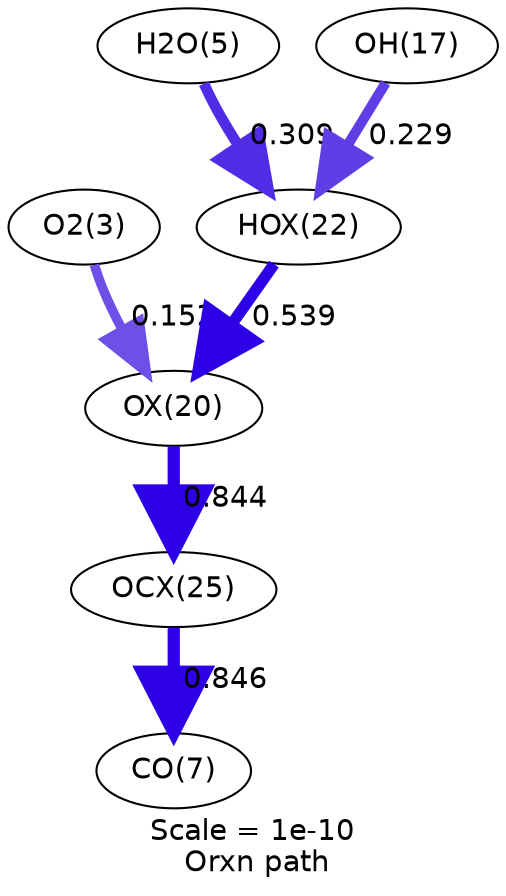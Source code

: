 digraph reaction_paths {
center=1;
s4 -> s24[fontname="Helvetica", style="setlinewidth(4.58)", arrowsize=2.29, color="0.7, 0.652, 0.9"
, label=" 0.152"];
s26 -> s24[fontname="Helvetica", style="setlinewidth(5.53)", arrowsize=2.77, color="0.7, 1.04, 0.9"
, label=" 0.539"];
s24 -> s29[fontname="Helvetica", style="setlinewidth(5.87)", arrowsize=2.94, color="0.7, 1.34, 0.9"
, label=" 0.844"];
s6 -> s26[fontname="Helvetica", style="setlinewidth(5.11)", arrowsize=2.56, color="0.7, 0.809, 0.9"
, label=" 0.309"];
s18 -> s26[fontname="Helvetica", style="setlinewidth(4.89)", arrowsize=2.44, color="0.7, 0.729, 0.9"
, label=" 0.229"];
s29 -> s8[fontname="Helvetica", style="setlinewidth(5.87)", arrowsize=2.94, color="0.7, 1.35, 0.9"
, label=" 0.846"];
s4 [ fontname="Helvetica", label="O2(3)"];
s6 [ fontname="Helvetica", label="H2O(5)"];
s8 [ fontname="Helvetica", label="CO(7)"];
s18 [ fontname="Helvetica", label="OH(17)"];
s24 [ fontname="Helvetica", label="OX(20)"];
s26 [ fontname="Helvetica", label="HOX(22)"];
s29 [ fontname="Helvetica", label="OCX(25)"];
 label = "Scale = 1e-10\l Orxn path";
 fontname = "Helvetica";
}
